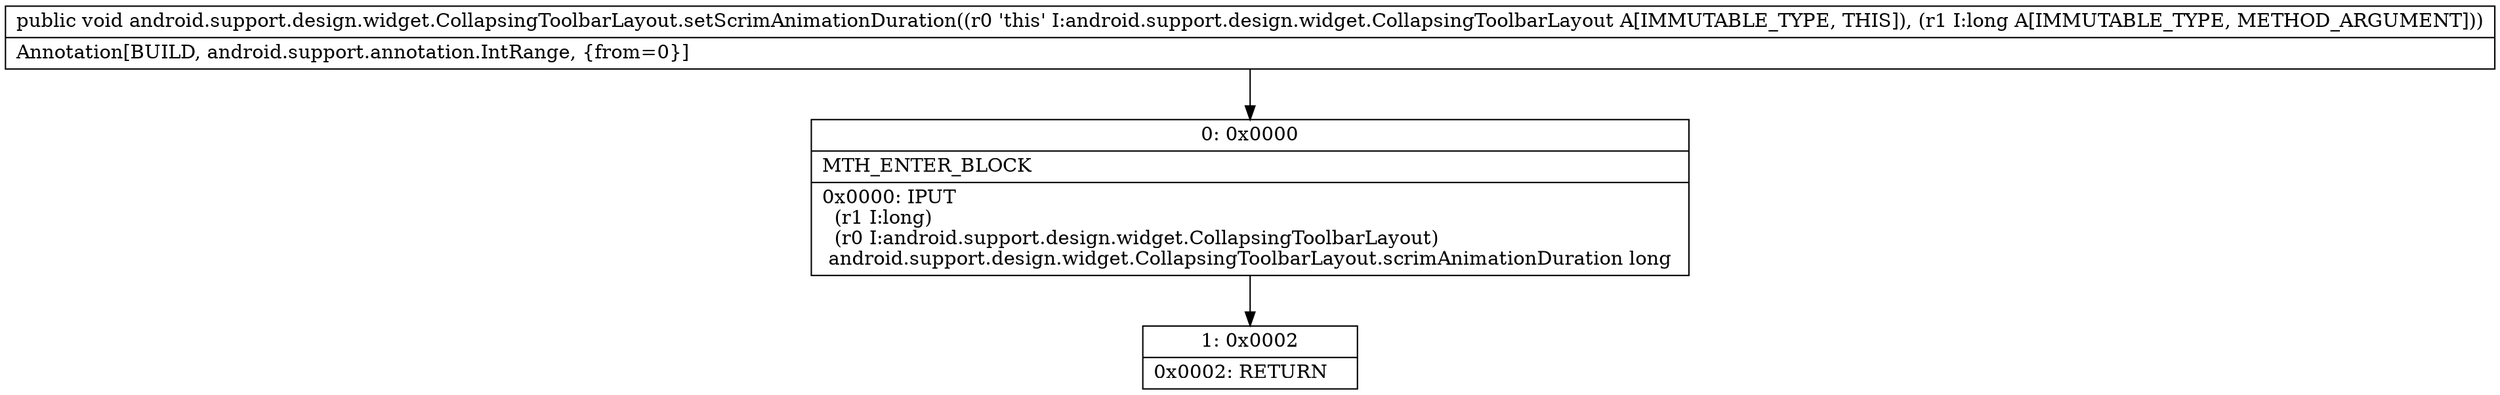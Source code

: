 digraph "CFG forandroid.support.design.widget.CollapsingToolbarLayout.setScrimAnimationDuration(J)V" {
Node_0 [shape=record,label="{0\:\ 0x0000|MTH_ENTER_BLOCK\l|0x0000: IPUT  \l  (r1 I:long)\l  (r0 I:android.support.design.widget.CollapsingToolbarLayout)\l android.support.design.widget.CollapsingToolbarLayout.scrimAnimationDuration long \l}"];
Node_1 [shape=record,label="{1\:\ 0x0002|0x0002: RETURN   \l}"];
MethodNode[shape=record,label="{public void android.support.design.widget.CollapsingToolbarLayout.setScrimAnimationDuration((r0 'this' I:android.support.design.widget.CollapsingToolbarLayout A[IMMUTABLE_TYPE, THIS]), (r1 I:long A[IMMUTABLE_TYPE, METHOD_ARGUMENT]))  | Annotation[BUILD, android.support.annotation.IntRange, \{from=0\}]\l}"];
MethodNode -> Node_0;
Node_0 -> Node_1;
}

